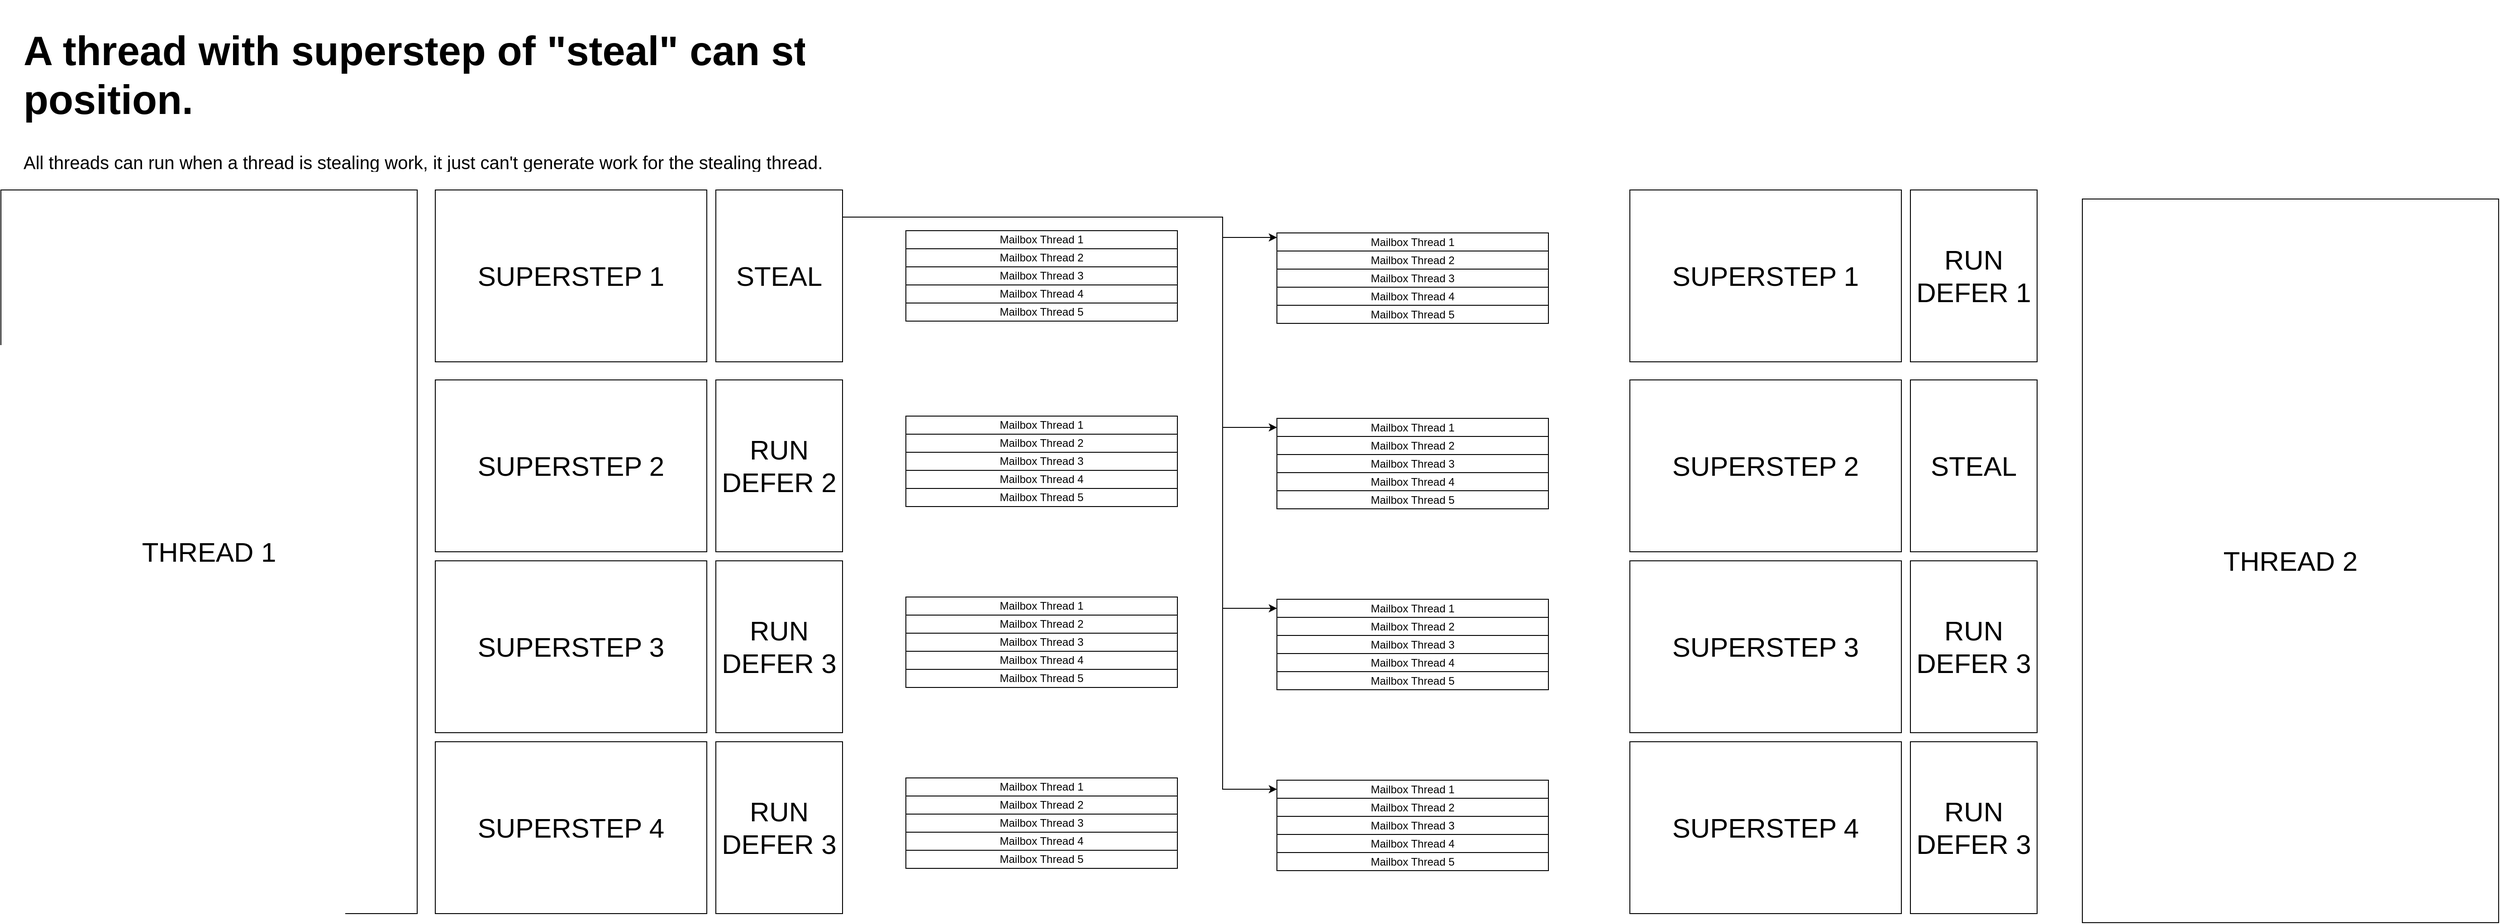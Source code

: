 <mxfile version="21.6.8" type="device">
  <diagram name="Page-1" id="Ub0ht7JV8E5yKDd-Jb4N">
    <mxGraphModel dx="1366" dy="2796" grid="1" gridSize="10" guides="1" tooltips="1" connect="1" arrows="1" fold="1" page="1" pageScale="1" pageWidth="2000" pageHeight="2000" math="0" shadow="0">
      <root>
        <mxCell id="0" />
        <mxCell id="1" parent="0" />
        <mxCell id="poBev4-I7mTokIU9ghOP-1" value="&lt;font style=&quot;font-size: 30px;&quot;&gt;THREAD 1&lt;/font&gt;" style="rounded=0;whiteSpace=wrap;html=1;" vertex="1" parent="1">
          <mxGeometry y="100" width="460" height="800" as="geometry" />
        </mxCell>
        <mxCell id="poBev4-I7mTokIU9ghOP-2" value="&lt;font style=&quot;font-size: 30px;&quot;&gt;SUPERSTEP 1&lt;/font&gt;" style="rounded=0;whiteSpace=wrap;html=1;" vertex="1" parent="1">
          <mxGeometry x="480" y="100" width="300" height="190" as="geometry" />
        </mxCell>
        <mxCell id="poBev4-I7mTokIU9ghOP-3" value="&lt;font style=&quot;font-size: 30px;&quot;&gt;SUPERSTEP 2&lt;/font&gt;" style="rounded=0;whiteSpace=wrap;html=1;" vertex="1" parent="1">
          <mxGeometry x="480" y="310" width="300" height="190" as="geometry" />
        </mxCell>
        <mxCell id="poBev4-I7mTokIU9ghOP-8" value="&lt;font style=&quot;font-size: 12px;&quot;&gt;Mailbox Thread 1&lt;/font&gt;" style="rounded=0;whiteSpace=wrap;html=1;" vertex="1" parent="1">
          <mxGeometry x="1000" y="145" width="300" height="20" as="geometry" />
        </mxCell>
        <mxCell id="poBev4-I7mTokIU9ghOP-9" value="&lt;font style=&quot;font-size: 12px;&quot;&gt;Mailbox Thread 2&lt;/font&gt;" style="rounded=0;whiteSpace=wrap;html=1;" vertex="1" parent="1">
          <mxGeometry x="1000" y="165" width="300" height="20" as="geometry" />
        </mxCell>
        <mxCell id="poBev4-I7mTokIU9ghOP-10" value="&lt;font style=&quot;font-size: 12px;&quot;&gt;Mailbox Thread 3&lt;/font&gt;" style="rounded=0;whiteSpace=wrap;html=1;" vertex="1" parent="1">
          <mxGeometry x="1000" y="185" width="300" height="20" as="geometry" />
        </mxCell>
        <mxCell id="poBev4-I7mTokIU9ghOP-11" value="&lt;font style=&quot;font-size: 12px;&quot;&gt;Mailbox Thread 4&lt;/font&gt;" style="rounded=0;whiteSpace=wrap;html=1;" vertex="1" parent="1">
          <mxGeometry x="1000" y="205" width="300" height="20" as="geometry" />
        </mxCell>
        <mxCell id="poBev4-I7mTokIU9ghOP-12" value="&lt;font style=&quot;font-size: 12px;&quot;&gt;Mailbox Thread 5&lt;/font&gt;" style="rounded=0;whiteSpace=wrap;html=1;" vertex="1" parent="1">
          <mxGeometry x="1000" y="225" width="300" height="20" as="geometry" />
        </mxCell>
        <mxCell id="poBev4-I7mTokIU9ghOP-64" style="edgeStyle=orthogonalEdgeStyle;rounded=0;orthogonalLoop=1;jettySize=auto;html=1;entryX=0;entryY=0.25;entryDx=0;entryDy=0;" edge="1" parent="1" source="poBev4-I7mTokIU9ghOP-14" target="poBev4-I7mTokIU9ghOP-38">
          <mxGeometry relative="1" as="geometry">
            <Array as="points">
              <mxPoint x="1350" y="130" />
              <mxPoint x="1350" y="153" />
            </Array>
          </mxGeometry>
        </mxCell>
        <mxCell id="poBev4-I7mTokIU9ghOP-65" style="edgeStyle=orthogonalEdgeStyle;rounded=0;orthogonalLoop=1;jettySize=auto;html=1;entryX=0;entryY=0.5;entryDx=0;entryDy=0;" edge="1" parent="1" source="poBev4-I7mTokIU9ghOP-14" target="poBev4-I7mTokIU9ghOP-45">
          <mxGeometry relative="1" as="geometry">
            <Array as="points">
              <mxPoint x="1350" y="130" />
              <mxPoint x="1350" y="363" />
            </Array>
          </mxGeometry>
        </mxCell>
        <mxCell id="poBev4-I7mTokIU9ghOP-66" style="edgeStyle=orthogonalEdgeStyle;rounded=0;orthogonalLoop=1;jettySize=auto;html=1;entryX=0;entryY=0.5;entryDx=0;entryDy=0;" edge="1" parent="1" source="poBev4-I7mTokIU9ghOP-14" target="poBev4-I7mTokIU9ghOP-52">
          <mxGeometry relative="1" as="geometry">
            <Array as="points">
              <mxPoint x="1350" y="130" />
              <mxPoint x="1350" y="563" />
            </Array>
          </mxGeometry>
        </mxCell>
        <mxCell id="poBev4-I7mTokIU9ghOP-67" style="edgeStyle=orthogonalEdgeStyle;rounded=0;orthogonalLoop=1;jettySize=auto;html=1;entryX=0;entryY=0.5;entryDx=0;entryDy=0;" edge="1" parent="1" source="poBev4-I7mTokIU9ghOP-14" target="poBev4-I7mTokIU9ghOP-59">
          <mxGeometry relative="1" as="geometry">
            <Array as="points">
              <mxPoint x="1350" y="130" />
              <mxPoint x="1350" y="763" />
            </Array>
          </mxGeometry>
        </mxCell>
        <mxCell id="poBev4-I7mTokIU9ghOP-14" value="&lt;font style=&quot;font-size: 30px;&quot;&gt;STEAL&lt;/font&gt;" style="rounded=0;whiteSpace=wrap;html=1;" vertex="1" parent="1">
          <mxGeometry x="790" y="100" width="140" height="190" as="geometry" />
        </mxCell>
        <mxCell id="poBev4-I7mTokIU9ghOP-15" value="&lt;font style=&quot;font-size: 30px;&quot;&gt;RUN DEFER 2&lt;/font&gt;" style="rounded=0;whiteSpace=wrap;html=1;" vertex="1" parent="1">
          <mxGeometry x="790" y="310" width="140" height="190" as="geometry" />
        </mxCell>
        <mxCell id="poBev4-I7mTokIU9ghOP-16" value="&lt;font style=&quot;font-size: 12px;&quot;&gt;Mailbox Thread 1&lt;/font&gt;" style="rounded=0;whiteSpace=wrap;html=1;" vertex="1" parent="1">
          <mxGeometry x="1000" y="350" width="300" height="20" as="geometry" />
        </mxCell>
        <mxCell id="poBev4-I7mTokIU9ghOP-17" value="&lt;font style=&quot;font-size: 12px;&quot;&gt;Mailbox Thread 2&lt;/font&gt;" style="rounded=0;whiteSpace=wrap;html=1;" vertex="1" parent="1">
          <mxGeometry x="1000" y="370" width="300" height="20" as="geometry" />
        </mxCell>
        <mxCell id="poBev4-I7mTokIU9ghOP-18" value="&lt;font style=&quot;font-size: 12px;&quot;&gt;Mailbox Thread 3&lt;/font&gt;" style="rounded=0;whiteSpace=wrap;html=1;" vertex="1" parent="1">
          <mxGeometry x="1000" y="390" width="300" height="20" as="geometry" />
        </mxCell>
        <mxCell id="poBev4-I7mTokIU9ghOP-19" value="&lt;font style=&quot;font-size: 12px;&quot;&gt;Mailbox Thread 4&lt;/font&gt;" style="rounded=0;whiteSpace=wrap;html=1;" vertex="1" parent="1">
          <mxGeometry x="1000" y="410" width="300" height="20" as="geometry" />
        </mxCell>
        <mxCell id="poBev4-I7mTokIU9ghOP-20" value="&lt;font style=&quot;font-size: 12px;&quot;&gt;Mailbox Thread 5&lt;/font&gt;" style="rounded=0;whiteSpace=wrap;html=1;" vertex="1" parent="1">
          <mxGeometry x="1000" y="430" width="300" height="20" as="geometry" />
        </mxCell>
        <mxCell id="poBev4-I7mTokIU9ghOP-21" value="&lt;font style=&quot;font-size: 30px;&quot;&gt;SUPERSTEP 3&lt;/font&gt;" style="rounded=0;whiteSpace=wrap;html=1;" vertex="1" parent="1">
          <mxGeometry x="480" y="510" width="300" height="190" as="geometry" />
        </mxCell>
        <mxCell id="poBev4-I7mTokIU9ghOP-22" value="&lt;font style=&quot;font-size: 30px;&quot;&gt;RUN DEFER 3&lt;/font&gt;" style="rounded=0;whiteSpace=wrap;html=1;" vertex="1" parent="1">
          <mxGeometry x="790" y="510" width="140" height="190" as="geometry" />
        </mxCell>
        <mxCell id="poBev4-I7mTokIU9ghOP-23" value="&lt;font style=&quot;font-size: 12px;&quot;&gt;Mailbox Thread 1&lt;/font&gt;" style="rounded=0;whiteSpace=wrap;html=1;" vertex="1" parent="1">
          <mxGeometry x="1000" y="550" width="300" height="20" as="geometry" />
        </mxCell>
        <mxCell id="poBev4-I7mTokIU9ghOP-24" value="&lt;font style=&quot;font-size: 12px;&quot;&gt;Mailbox Thread 2&lt;/font&gt;" style="rounded=0;whiteSpace=wrap;html=1;" vertex="1" parent="1">
          <mxGeometry x="1000" y="570" width="300" height="20" as="geometry" />
        </mxCell>
        <mxCell id="poBev4-I7mTokIU9ghOP-25" value="&lt;font style=&quot;font-size: 12px;&quot;&gt;Mailbox Thread 3&lt;/font&gt;" style="rounded=0;whiteSpace=wrap;html=1;" vertex="1" parent="1">
          <mxGeometry x="1000" y="590" width="300" height="20" as="geometry" />
        </mxCell>
        <mxCell id="poBev4-I7mTokIU9ghOP-26" value="&lt;font style=&quot;font-size: 12px;&quot;&gt;Mailbox Thread 4&lt;/font&gt;" style="rounded=0;whiteSpace=wrap;html=1;" vertex="1" parent="1">
          <mxGeometry x="1000" y="610" width="300" height="20" as="geometry" />
        </mxCell>
        <mxCell id="poBev4-I7mTokIU9ghOP-27" value="&lt;font style=&quot;font-size: 12px;&quot;&gt;Mailbox Thread 5&lt;/font&gt;" style="rounded=0;whiteSpace=wrap;html=1;" vertex="1" parent="1">
          <mxGeometry x="1000" y="630" width="300" height="20" as="geometry" />
        </mxCell>
        <mxCell id="poBev4-I7mTokIU9ghOP-28" value="&lt;font style=&quot;font-size: 30px;&quot;&gt;SUPERSTEP 4&lt;/font&gt;" style="rounded=0;whiteSpace=wrap;html=1;" vertex="1" parent="1">
          <mxGeometry x="480" y="710" width="300" height="190" as="geometry" />
        </mxCell>
        <mxCell id="poBev4-I7mTokIU9ghOP-29" value="&lt;font style=&quot;font-size: 30px;&quot;&gt;RUN DEFER 3&lt;/font&gt;" style="rounded=0;whiteSpace=wrap;html=1;" vertex="1" parent="1">
          <mxGeometry x="790" y="710" width="140" height="190" as="geometry" />
        </mxCell>
        <mxCell id="poBev4-I7mTokIU9ghOP-30" value="&lt;font style=&quot;font-size: 12px;&quot;&gt;Mailbox Thread 1&lt;/font&gt;" style="rounded=0;whiteSpace=wrap;html=1;" vertex="1" parent="1">
          <mxGeometry x="1000" y="750" width="300" height="20" as="geometry" />
        </mxCell>
        <mxCell id="poBev4-I7mTokIU9ghOP-31" value="&lt;font style=&quot;font-size: 12px;&quot;&gt;Mailbox Thread 2&lt;/font&gt;" style="rounded=0;whiteSpace=wrap;html=1;" vertex="1" parent="1">
          <mxGeometry x="1000" y="770" width="300" height="20" as="geometry" />
        </mxCell>
        <mxCell id="poBev4-I7mTokIU9ghOP-32" value="&lt;font style=&quot;font-size: 12px;&quot;&gt;Mailbox Thread 3&lt;/font&gt;" style="rounded=0;whiteSpace=wrap;html=1;" vertex="1" parent="1">
          <mxGeometry x="1000" y="790" width="300" height="20" as="geometry" />
        </mxCell>
        <mxCell id="poBev4-I7mTokIU9ghOP-33" value="&lt;font style=&quot;font-size: 12px;&quot;&gt;Mailbox Thread 4&lt;/font&gt;" style="rounded=0;whiteSpace=wrap;html=1;" vertex="1" parent="1">
          <mxGeometry x="1000" y="810" width="300" height="20" as="geometry" />
        </mxCell>
        <mxCell id="poBev4-I7mTokIU9ghOP-34" value="&lt;font style=&quot;font-size: 12px;&quot;&gt;Mailbox Thread 5&lt;/font&gt;" style="rounded=0;whiteSpace=wrap;html=1;" vertex="1" parent="1">
          <mxGeometry x="1000" y="830" width="300" height="20" as="geometry" />
        </mxCell>
        <mxCell id="poBev4-I7mTokIU9ghOP-35" value="&lt;font style=&quot;font-size: 30px;&quot;&gt;THREAD 2&lt;/font&gt;" style="rounded=0;whiteSpace=wrap;html=1;" vertex="1" parent="1">
          <mxGeometry x="2300" y="110" width="460" height="800" as="geometry" />
        </mxCell>
        <mxCell id="poBev4-I7mTokIU9ghOP-36" value="&lt;font style=&quot;font-size: 30px;&quot;&gt;SUPERSTEP 1&lt;/font&gt;" style="rounded=0;whiteSpace=wrap;html=1;" vertex="1" parent="1">
          <mxGeometry x="1800" y="100" width="300" height="190" as="geometry" />
        </mxCell>
        <mxCell id="poBev4-I7mTokIU9ghOP-37" value="&lt;font style=&quot;font-size: 30px;&quot;&gt;SUPERSTEP 2&lt;/font&gt;" style="rounded=0;whiteSpace=wrap;html=1;" vertex="1" parent="1">
          <mxGeometry x="1800" y="310" width="300" height="190" as="geometry" />
        </mxCell>
        <mxCell id="poBev4-I7mTokIU9ghOP-38" value="&lt;font style=&quot;font-size: 12px;&quot;&gt;Mailbox Thread 1&lt;/font&gt;" style="rounded=0;whiteSpace=wrap;html=1;" vertex="1" parent="1">
          <mxGeometry x="1410" y="147.5" width="300" height="20" as="geometry" />
        </mxCell>
        <mxCell id="poBev4-I7mTokIU9ghOP-39" value="&lt;font style=&quot;font-size: 12px;&quot;&gt;Mailbox Thread 2&lt;/font&gt;" style="rounded=0;whiteSpace=wrap;html=1;" vertex="1" parent="1">
          <mxGeometry x="1410" y="167.5" width="300" height="20" as="geometry" />
        </mxCell>
        <mxCell id="poBev4-I7mTokIU9ghOP-40" value="&lt;font style=&quot;font-size: 12px;&quot;&gt;Mailbox Thread 3&lt;/font&gt;" style="rounded=0;whiteSpace=wrap;html=1;" vertex="1" parent="1">
          <mxGeometry x="1410" y="187.5" width="300" height="20" as="geometry" />
        </mxCell>
        <mxCell id="poBev4-I7mTokIU9ghOP-41" value="&lt;font style=&quot;font-size: 12px;&quot;&gt;Mailbox Thread 4&lt;/font&gt;" style="rounded=0;whiteSpace=wrap;html=1;" vertex="1" parent="1">
          <mxGeometry x="1410" y="207.5" width="300" height="20" as="geometry" />
        </mxCell>
        <mxCell id="poBev4-I7mTokIU9ghOP-42" value="&lt;font style=&quot;font-size: 12px;&quot;&gt;Mailbox Thread 5&lt;/font&gt;" style="rounded=0;whiteSpace=wrap;html=1;" vertex="1" parent="1">
          <mxGeometry x="1410" y="227.5" width="300" height="20" as="geometry" />
        </mxCell>
        <mxCell id="poBev4-I7mTokIU9ghOP-43" value="&lt;font style=&quot;font-size: 30px;&quot;&gt;RUN DEFER 1&lt;/font&gt;" style="rounded=0;whiteSpace=wrap;html=1;" vertex="1" parent="1">
          <mxGeometry x="2110" y="100" width="140" height="190" as="geometry" />
        </mxCell>
        <mxCell id="poBev4-I7mTokIU9ghOP-44" value="&lt;font style=&quot;font-size: 30px;&quot;&gt;STEAL&lt;/font&gt;" style="rounded=0;whiteSpace=wrap;html=1;" vertex="1" parent="1">
          <mxGeometry x="2110" y="310" width="140" height="190" as="geometry" />
        </mxCell>
        <mxCell id="poBev4-I7mTokIU9ghOP-45" value="&lt;font style=&quot;font-size: 12px;&quot;&gt;Mailbox Thread 1&lt;/font&gt;" style="rounded=0;whiteSpace=wrap;html=1;" vertex="1" parent="1">
          <mxGeometry x="1410" y="352.5" width="300" height="20" as="geometry" />
        </mxCell>
        <mxCell id="poBev4-I7mTokIU9ghOP-46" value="&lt;font style=&quot;font-size: 12px;&quot;&gt;Mailbox Thread 2&lt;/font&gt;" style="rounded=0;whiteSpace=wrap;html=1;" vertex="1" parent="1">
          <mxGeometry x="1410" y="372.5" width="300" height="20" as="geometry" />
        </mxCell>
        <mxCell id="poBev4-I7mTokIU9ghOP-47" value="&lt;font style=&quot;font-size: 12px;&quot;&gt;Mailbox Thread 3&lt;/font&gt;" style="rounded=0;whiteSpace=wrap;html=1;" vertex="1" parent="1">
          <mxGeometry x="1410" y="392.5" width="300" height="20" as="geometry" />
        </mxCell>
        <mxCell id="poBev4-I7mTokIU9ghOP-48" value="&lt;font style=&quot;font-size: 12px;&quot;&gt;Mailbox Thread 4&lt;/font&gt;" style="rounded=0;whiteSpace=wrap;html=1;" vertex="1" parent="1">
          <mxGeometry x="1410" y="412.5" width="300" height="20" as="geometry" />
        </mxCell>
        <mxCell id="poBev4-I7mTokIU9ghOP-49" value="&lt;font style=&quot;font-size: 12px;&quot;&gt;Mailbox Thread 5&lt;/font&gt;" style="rounded=0;whiteSpace=wrap;html=1;" vertex="1" parent="1">
          <mxGeometry x="1410" y="432.5" width="300" height="20" as="geometry" />
        </mxCell>
        <mxCell id="poBev4-I7mTokIU9ghOP-50" value="&lt;font style=&quot;font-size: 30px;&quot;&gt;SUPERSTEP 3&lt;/font&gt;" style="rounded=0;whiteSpace=wrap;html=1;" vertex="1" parent="1">
          <mxGeometry x="1800" y="510" width="300" height="190" as="geometry" />
        </mxCell>
        <mxCell id="poBev4-I7mTokIU9ghOP-51" value="&lt;font style=&quot;font-size: 30px;&quot;&gt;RUN DEFER 3&lt;/font&gt;" style="rounded=0;whiteSpace=wrap;html=1;" vertex="1" parent="1">
          <mxGeometry x="2110" y="510" width="140" height="190" as="geometry" />
        </mxCell>
        <mxCell id="poBev4-I7mTokIU9ghOP-52" value="&lt;font style=&quot;font-size: 12px;&quot;&gt;Mailbox Thread 1&lt;/font&gt;" style="rounded=0;whiteSpace=wrap;html=1;" vertex="1" parent="1">
          <mxGeometry x="1410" y="552.5" width="300" height="20" as="geometry" />
        </mxCell>
        <mxCell id="poBev4-I7mTokIU9ghOP-53" value="&lt;font style=&quot;font-size: 12px;&quot;&gt;Mailbox Thread 2&lt;/font&gt;" style="rounded=0;whiteSpace=wrap;html=1;" vertex="1" parent="1">
          <mxGeometry x="1410" y="572.5" width="300" height="20" as="geometry" />
        </mxCell>
        <mxCell id="poBev4-I7mTokIU9ghOP-54" value="&lt;font style=&quot;font-size: 12px;&quot;&gt;Mailbox Thread 3&lt;/font&gt;" style="rounded=0;whiteSpace=wrap;html=1;" vertex="1" parent="1">
          <mxGeometry x="1410" y="592.5" width="300" height="20" as="geometry" />
        </mxCell>
        <mxCell id="poBev4-I7mTokIU9ghOP-55" value="&lt;font style=&quot;font-size: 12px;&quot;&gt;Mailbox Thread 4&lt;/font&gt;" style="rounded=0;whiteSpace=wrap;html=1;" vertex="1" parent="1">
          <mxGeometry x="1410" y="612.5" width="300" height="20" as="geometry" />
        </mxCell>
        <mxCell id="poBev4-I7mTokIU9ghOP-56" value="&lt;font style=&quot;font-size: 12px;&quot;&gt;Mailbox Thread 5&lt;/font&gt;" style="rounded=0;whiteSpace=wrap;html=1;" vertex="1" parent="1">
          <mxGeometry x="1410" y="632.5" width="300" height="20" as="geometry" />
        </mxCell>
        <mxCell id="poBev4-I7mTokIU9ghOP-57" value="&lt;font style=&quot;font-size: 30px;&quot;&gt;SUPERSTEP 4&lt;/font&gt;" style="rounded=0;whiteSpace=wrap;html=1;" vertex="1" parent="1">
          <mxGeometry x="1800" y="710" width="300" height="190" as="geometry" />
        </mxCell>
        <mxCell id="poBev4-I7mTokIU9ghOP-58" value="&lt;font style=&quot;font-size: 30px;&quot;&gt;RUN DEFER 3&lt;/font&gt;" style="rounded=0;whiteSpace=wrap;html=1;" vertex="1" parent="1">
          <mxGeometry x="2110" y="710" width="140" height="190" as="geometry" />
        </mxCell>
        <mxCell id="poBev4-I7mTokIU9ghOP-59" value="&lt;font style=&quot;font-size: 12px;&quot;&gt;Mailbox Thread 1&lt;/font&gt;" style="rounded=0;whiteSpace=wrap;html=1;" vertex="1" parent="1">
          <mxGeometry x="1410" y="752.5" width="300" height="20" as="geometry" />
        </mxCell>
        <mxCell id="poBev4-I7mTokIU9ghOP-60" value="&lt;font style=&quot;font-size: 12px;&quot;&gt;Mailbox Thread 2&lt;/font&gt;" style="rounded=0;whiteSpace=wrap;html=1;" vertex="1" parent="1">
          <mxGeometry x="1410" y="772.5" width="300" height="20" as="geometry" />
        </mxCell>
        <mxCell id="poBev4-I7mTokIU9ghOP-61" value="&lt;font style=&quot;font-size: 12px;&quot;&gt;Mailbox Thread 3&lt;/font&gt;" style="rounded=0;whiteSpace=wrap;html=1;" vertex="1" parent="1">
          <mxGeometry x="1410" y="792.5" width="300" height="20" as="geometry" />
        </mxCell>
        <mxCell id="poBev4-I7mTokIU9ghOP-62" value="&lt;font style=&quot;font-size: 12px;&quot;&gt;Mailbox Thread 4&lt;/font&gt;" style="rounded=0;whiteSpace=wrap;html=1;" vertex="1" parent="1">
          <mxGeometry x="1410" y="812.5" width="300" height="20" as="geometry" />
        </mxCell>
        <mxCell id="poBev4-I7mTokIU9ghOP-63" value="&lt;font style=&quot;font-size: 12px;&quot;&gt;Mailbox Thread 5&lt;/font&gt;" style="rounded=0;whiteSpace=wrap;html=1;" vertex="1" parent="1">
          <mxGeometry x="1410" y="832.5" width="300" height="20" as="geometry" />
        </mxCell>
        <mxCell id="poBev4-I7mTokIU9ghOP-68" value="&lt;h1 style=&quot;font-size: 45px;&quot;&gt;A thread with superstep of &quot;steal&quot; can steal work from other threads at that position.&lt;/h1&gt;&lt;p&gt;&lt;font style=&quot;font-size: 20px;&quot;&gt;All threads can run when a thread is stealing work, it just can&#39;t generate work for the stealing thread.&lt;/font&gt;&lt;/p&gt;" style="text;html=1;strokeColor=none;fillColor=none;spacing=5;spacingTop=-20;whiteSpace=wrap;overflow=hidden;rounded=0;" vertex="1" parent="1">
          <mxGeometry x="20" y="-100" width="1760" height="180" as="geometry" />
        </mxCell>
      </root>
    </mxGraphModel>
  </diagram>
</mxfile>

